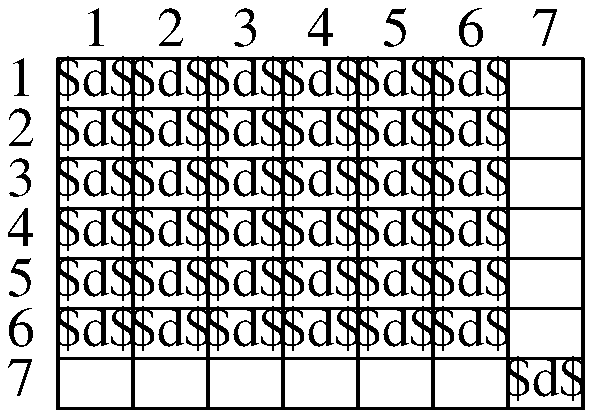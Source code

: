 .PS
.ps 20
##
boxht	=	boxht/2
boxwid	=	boxwid/2
define boxit @
$1:	box with .w at last box.e $2
@
## figureE-16
B01:	box "1" invis
	boxit(B02, "2" invis)
	boxit(B03, "3" invis)
	boxit(B04, "4" invis)
	boxit(B05, "5" invis)
	boxit(B06, "6" invis)
	boxit(B07, "7" invis)
B10:	box "1" invis with .ne at B01.sw
B20:	box "2" invis with .n at last box.s
B30:	box "3" invis with .n at last box.s
B40:	box "4" invis with .n at last box.s
B50:	box "5" invis with .n at last box.s
B60:	box "6" invis with .n at last box.s
B70:	box "7" invis with .n at last box.s
##
B11:	box "$\surd$" with .n at B01.s
	boxit(B12, "$\surd$")
	boxit(B13, "$\surd$")
	boxit(B14, "$\surd$")
	boxit(B15, "$\surd$")
	boxit(B16, "$\surd$")
	boxit(B17, )
##
B21:	box "$\surd$" with .n at B11.s
	boxit(B22, "$\surd$")
	boxit(B23, "$\surd$")
	boxit(B24, "$\surd$")
	boxit(B25, "$\surd$")
	boxit(B26, "$\surd$")
	boxit(B27, )
##
B31:	box "$\surd$" with .n at B21.s
	boxit(B32, "$\surd$")
	boxit(B33, "$\surd$")
	boxit(B34, "$\surd$")
	boxit(B35, "$\surd$")
	boxit(B36, "$\surd$")
	boxit(B37, )
##
B41:	box "$\surd$" with .n at B31.s
	boxit(B42, "$\surd$")
	boxit(B43, "$\surd$")
	boxit(B44, "$\surd$")
	boxit(B45, "$\surd$")
	boxit(B46, "$\surd$")
	boxit(B47, )
##
B51:	box "$\surd$" with .n at B41.s
	boxit(B52, "$\surd$")
	boxit(B53, "$\surd$")
	boxit(B54, "$\surd$")
	boxit(B55, "$\surd$")
	boxit(B56, "$\surd$")
	boxit(B57, )
##
B61:	box "$\surd$" with .n at B51.s
	boxit(B62, "$\surd$")
	boxit(B63, "$\surd$")
	boxit(B64, "$\surd$")
	boxit(B65, "$\surd$")
	boxit(B66, "$\surd$")
	boxit(B67, )
##
B71:	box with .n at B61.s
	boxit(B72, )
	boxit(B73, )
	boxit(B74, )
	boxit(B75, )
	boxit(B76, )
	boxit(B77, "$\surd$")
##
.PE
